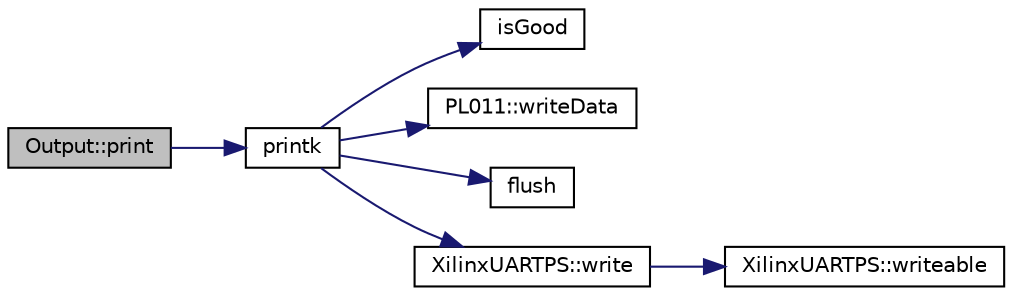 digraph "Output::print"
{
  edge [fontname="Helvetica",fontsize="10",labelfontname="Helvetica",labelfontsize="10"];
  node [fontname="Helvetica",fontsize="10",shape=record];
  rankdir="LR";
  Node62 [label="Output::print",height=0.2,width=0.4,color="black", fillcolor="grey75", style="filled", fontcolor="black"];
  Node62 -> Node63 [color="midnightblue",fontsize="10",style="solid",fontname="Helvetica"];
  Node63 [label="printk",height=0.2,width=0.4,color="black", fillcolor="white", style="filled",URL="$dd/d17/io_2printk_8h.html#a8af92b5d9611db79b3408fe71c73ec72"];
  Node63 -> Node64 [color="midnightblue",fontsize="10",style="solid",fontname="Helvetica"];
  Node64 [label="isGood",height=0.2,width=0.4,color="black", fillcolor="white", style="filled",URL="$d2/d67/printk__host_8cpp.html#abc4c5fda600e142f0fcf8208ff4614d9"];
  Node63 -> Node65 [color="midnightblue",fontsize="10",style="solid",fontname="Helvetica"];
  Node65 [label="PL011::writeData",height=0.2,width=0.4,color="black", fillcolor="white", style="filled",URL="$d7/dff/class_p_l011.html#a9a1de31dac22db614ad606d60d56055e"];
  Node63 -> Node66 [color="midnightblue",fontsize="10",style="solid",fontname="Helvetica"];
  Node66 [label="flush",height=0.2,width=0.4,color="black", fillcolor="white", style="filled",URL="$d3/df4/printk__user__space_8cpp.html#adac116554b543b7c4228c018a85882f5"];
  Node63 -> Node67 [color="midnightblue",fontsize="10",style="solid",fontname="Helvetica"];
  Node67 [label="XilinxUARTPS::write",height=0.2,width=0.4,color="black", fillcolor="white", style="filled",URL="$df/d5b/class_xilinx_u_a_r_t_p_s.html#a0751411da7f8ecb3a43c84ac74eb6256"];
  Node67 -> Node68 [color="midnightblue",fontsize="10",style="solid",fontname="Helvetica"];
  Node68 [label="XilinxUARTPS::writeable",height=0.2,width=0.4,color="black", fillcolor="white", style="filled",URL="$df/d5b/class_xilinx_u_a_r_t_p_s.html#aa3971cfd2791eeb495f230409edf712a"];
}
